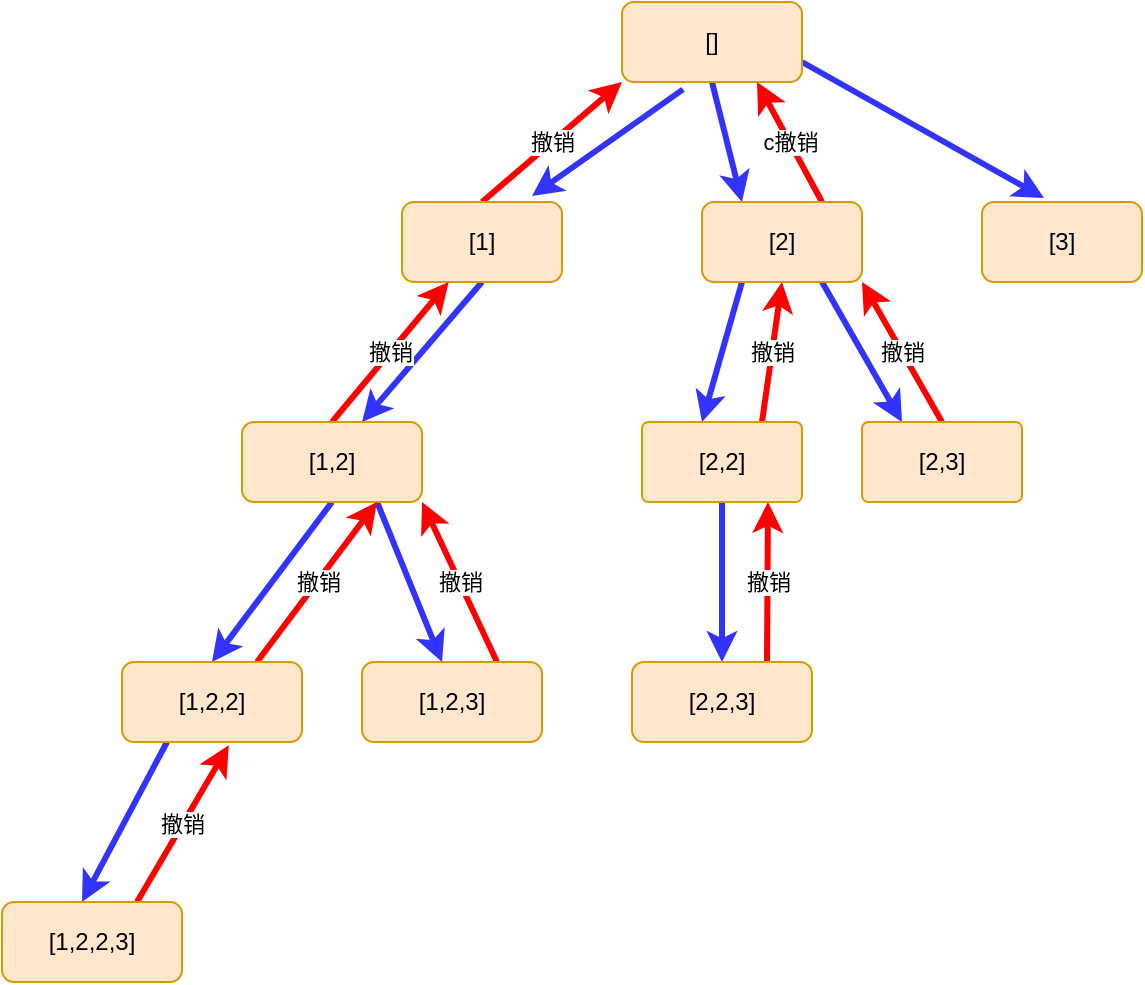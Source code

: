 <mxfile version="14.6.12" type="github">
  <diagram id="Dqtv4yzg9Sx5hA2wT-ZQ" name="第 1 页">
    <mxGraphModel dx="1158" dy="614" grid="1" gridSize="10" guides="1" tooltips="1" connect="1" arrows="1" fold="1" page="1" pageScale="1" pageWidth="827" pageHeight="1169" math="0" shadow="0">
      <root>
        <mxCell id="0" />
        <mxCell id="1" parent="0" />
        <mxCell id="f1vREz1tMnIhVN8w-E6A-22" style="edgeStyle=none;rounded=0;orthogonalLoop=1;jettySize=auto;html=1;exitX=0.339;exitY=1.092;exitDx=0;exitDy=0;strokeColor=#3333FF;strokeWidth=3;exitPerimeter=0;" edge="1" parent="1" source="f1vREz1tMnIhVN8w-E6A-2">
          <mxGeometry relative="1" as="geometry">
            <mxPoint x="305" y="167" as="targetPoint" />
            <Array as="points">
              <mxPoint x="305" y="167" />
            </Array>
          </mxGeometry>
        </mxCell>
        <mxCell id="f1vREz1tMnIhVN8w-E6A-37" style="edgeStyle=none;rounded=0;orthogonalLoop=1;jettySize=auto;html=1;exitX=0.5;exitY=1;exitDx=0;exitDy=0;strokeWidth=3;strokeColor=#3333FF;" edge="1" parent="1" source="f1vREz1tMnIhVN8w-E6A-2">
          <mxGeometry relative="1" as="geometry">
            <mxPoint x="410" y="170" as="targetPoint" />
          </mxGeometry>
        </mxCell>
        <mxCell id="f1vREz1tMnIhVN8w-E6A-53" style="edgeStyle=none;rounded=0;orthogonalLoop=1;jettySize=auto;html=1;exitX=1;exitY=0.75;exitDx=0;exitDy=0;strokeWidth=3;strokeColor=#3333FF;entryX=0.388;entryY=-0.05;entryDx=0;entryDy=0;entryPerimeter=0;" edge="1" parent="1" source="f1vREz1tMnIhVN8w-E6A-2" target="f1vREz1tMnIhVN8w-E6A-54">
          <mxGeometry relative="1" as="geometry">
            <mxPoint x="540" y="160" as="targetPoint" />
          </mxGeometry>
        </mxCell>
        <mxCell id="f1vREz1tMnIhVN8w-E6A-2" value="[]" style="rounded=1;whiteSpace=wrap;html=1;fillColor=#ffe6cc;strokeColor=#d79b00;" vertex="1" parent="1">
          <mxGeometry x="350" y="70" width="90" height="40" as="geometry" />
        </mxCell>
        <mxCell id="f1vREz1tMnIhVN8w-E6A-8" style="edgeStyle=none;rounded=0;orthogonalLoop=1;jettySize=auto;html=1;exitX=0.5;exitY=1;exitDx=0;exitDy=0;strokeColor=#3333FF;strokeWidth=3;" edge="1" parent="1" source="f1vREz1tMnIhVN8w-E6A-7">
          <mxGeometry relative="1" as="geometry">
            <mxPoint x="220" y="280" as="targetPoint" />
          </mxGeometry>
        </mxCell>
        <mxCell id="f1vREz1tMnIhVN8w-E6A-36" value="撤销" style="edgeStyle=none;rounded=0;orthogonalLoop=1;jettySize=auto;html=1;exitX=0.5;exitY=0;exitDx=0;exitDy=0;entryX=0;entryY=1;entryDx=0;entryDy=0;strokeColor=#FF0000;strokeWidth=3;" edge="1" parent="1" source="f1vREz1tMnIhVN8w-E6A-7" target="f1vREz1tMnIhVN8w-E6A-2">
          <mxGeometry relative="1" as="geometry" />
        </mxCell>
        <mxCell id="f1vREz1tMnIhVN8w-E6A-7" value="[1]" style="rounded=1;whiteSpace=wrap;html=1;fillColor=#ffe6cc;strokeColor=#d79b00;" vertex="1" parent="1">
          <mxGeometry x="240" y="170" width="80" height="40" as="geometry" />
        </mxCell>
        <mxCell id="f1vREz1tMnIhVN8w-E6A-23" style="edgeStyle=none;rounded=0;orthogonalLoop=1;jettySize=auto;html=1;exitX=0.5;exitY=1;exitDx=0;exitDy=0;strokeColor=#3333FF;strokeWidth=3;entryX=0.5;entryY=0;entryDx=0;entryDy=0;" edge="1" parent="1" source="f1vREz1tMnIhVN8w-E6A-9" target="f1vREz1tMnIhVN8w-E6A-24">
          <mxGeometry relative="1" as="geometry">
            <mxPoint x="140" y="410" as="targetPoint" />
          </mxGeometry>
        </mxCell>
        <mxCell id="f1vREz1tMnIhVN8w-E6A-31" style="edgeStyle=none;rounded=0;orthogonalLoop=1;jettySize=auto;html=1;exitX=0.75;exitY=1;exitDx=0;exitDy=0;strokeWidth=3;strokeColor=#3333FF;" edge="1" parent="1" source="f1vREz1tMnIhVN8w-E6A-9">
          <mxGeometry relative="1" as="geometry">
            <mxPoint x="260" y="400" as="targetPoint" />
          </mxGeometry>
        </mxCell>
        <mxCell id="f1vREz1tMnIhVN8w-E6A-34" value="撤销" style="edgeStyle=none;rounded=0;orthogonalLoop=1;jettySize=auto;html=1;exitX=0.5;exitY=0;exitDx=0;exitDy=0;strokeColor=#FF0000;strokeWidth=3;" edge="1" parent="1" source="f1vREz1tMnIhVN8w-E6A-9" target="f1vREz1tMnIhVN8w-E6A-7">
          <mxGeometry relative="1" as="geometry">
            <Array as="points" />
          </mxGeometry>
        </mxCell>
        <mxCell id="f1vREz1tMnIhVN8w-E6A-9" value="[1,2]" style="rounded=1;whiteSpace=wrap;html=1;fillColor=#ffe6cc;strokeColor=#d79b00;" vertex="1" parent="1">
          <mxGeometry x="160" y="280" width="90" height="40" as="geometry" />
        </mxCell>
        <mxCell id="f1vREz1tMnIhVN8w-E6A-26" style="edgeStyle=none;rounded=0;orthogonalLoop=1;jettySize=auto;html=1;exitX=0.25;exitY=1;exitDx=0;exitDy=0;strokeColor=#3333FF;strokeWidth=3;" edge="1" parent="1" source="f1vREz1tMnIhVN8w-E6A-24">
          <mxGeometry relative="1" as="geometry">
            <mxPoint x="80" y="520" as="targetPoint" />
          </mxGeometry>
        </mxCell>
        <mxCell id="f1vREz1tMnIhVN8w-E6A-30" value="撤销" style="edgeStyle=none;rounded=0;orthogonalLoop=1;jettySize=auto;html=1;exitX=0.75;exitY=0;exitDx=0;exitDy=0;entryX=0.75;entryY=1;entryDx=0;entryDy=0;strokeColor=#FF0000;strokeWidth=3;" edge="1" parent="1" source="f1vREz1tMnIhVN8w-E6A-24" target="f1vREz1tMnIhVN8w-E6A-9">
          <mxGeometry relative="1" as="geometry" />
        </mxCell>
        <mxCell id="f1vREz1tMnIhVN8w-E6A-24" value="[1,2,2]" style="rounded=1;whiteSpace=wrap;html=1;fillColor=#ffe6cc;strokeColor=#d79b00;" vertex="1" parent="1">
          <mxGeometry x="100" y="400" width="90" height="40" as="geometry" />
        </mxCell>
        <mxCell id="f1vREz1tMnIhVN8w-E6A-29" value="撤销" style="edgeStyle=none;rounded=0;orthogonalLoop=1;jettySize=auto;html=1;exitX=0.75;exitY=0;exitDx=0;exitDy=0;entryX=0.593;entryY=1.042;entryDx=0;entryDy=0;entryPerimeter=0;strokeWidth=3;strokeColor=#FF0000;" edge="1" parent="1" source="f1vREz1tMnIhVN8w-E6A-27" target="f1vREz1tMnIhVN8w-E6A-24">
          <mxGeometry relative="1" as="geometry" />
        </mxCell>
        <mxCell id="f1vREz1tMnIhVN8w-E6A-27" value="[1,2,2,3]" style="rounded=1;whiteSpace=wrap;html=1;fillColor=#ffe6cc;strokeColor=#d79b00;" vertex="1" parent="1">
          <mxGeometry x="40" y="520" width="90" height="40" as="geometry" />
        </mxCell>
        <mxCell id="f1vREz1tMnIhVN8w-E6A-33" value="撤销" style="edgeStyle=none;rounded=0;orthogonalLoop=1;jettySize=auto;html=1;exitX=0.75;exitY=0;exitDx=0;exitDy=0;entryX=1;entryY=1;entryDx=0;entryDy=0;strokeWidth=3;strokeColor=#FF0000;" edge="1" parent="1" source="f1vREz1tMnIhVN8w-E6A-32" target="f1vREz1tMnIhVN8w-E6A-9">
          <mxGeometry relative="1" as="geometry" />
        </mxCell>
        <mxCell id="f1vREz1tMnIhVN8w-E6A-32" value="[1,2,3]" style="rounded=1;whiteSpace=wrap;html=1;fillColor=#ffe6cc;strokeColor=#d79b00;" vertex="1" parent="1">
          <mxGeometry x="220" y="400" width="90" height="40" as="geometry" />
        </mxCell>
        <mxCell id="f1vREz1tMnIhVN8w-E6A-40" style="edgeStyle=none;rounded=0;orthogonalLoop=1;jettySize=auto;html=1;exitX=0.25;exitY=1;exitDx=0;exitDy=0;strokeColor=#3333FF;strokeWidth=3;" edge="1" parent="1" source="f1vREz1tMnIhVN8w-E6A-39">
          <mxGeometry relative="1" as="geometry">
            <mxPoint x="390" y="280" as="targetPoint" />
          </mxGeometry>
        </mxCell>
        <mxCell id="f1vREz1tMnIhVN8w-E6A-49" style="edgeStyle=none;rounded=0;orthogonalLoop=1;jettySize=auto;html=1;exitX=0.75;exitY=1;exitDx=0;exitDy=0;strokeWidth=3;strokeColor=#3333FF;" edge="1" parent="1" source="f1vREz1tMnIhVN8w-E6A-39">
          <mxGeometry relative="1" as="geometry">
            <mxPoint x="490" y="280" as="targetPoint" />
          </mxGeometry>
        </mxCell>
        <mxCell id="f1vREz1tMnIhVN8w-E6A-52" value="c撤销" style="edgeStyle=none;rounded=0;orthogonalLoop=1;jettySize=auto;html=1;exitX=0.75;exitY=0;exitDx=0;exitDy=0;entryX=0.75;entryY=1;entryDx=0;entryDy=0;strokeColor=#FF0000;strokeWidth=3;" edge="1" parent="1" source="f1vREz1tMnIhVN8w-E6A-39" target="f1vREz1tMnIhVN8w-E6A-2">
          <mxGeometry relative="1" as="geometry" />
        </mxCell>
        <mxCell id="f1vREz1tMnIhVN8w-E6A-39" value="[2]" style="rounded=1;whiteSpace=wrap;html=1;fillColor=#ffe6cc;strokeColor=#d79b00;" vertex="1" parent="1">
          <mxGeometry x="390" y="170" width="80" height="40" as="geometry" />
        </mxCell>
        <mxCell id="f1vREz1tMnIhVN8w-E6A-44" style="edgeStyle=none;rounded=0;orthogonalLoop=1;jettySize=auto;html=1;exitX=0.5;exitY=1;exitDx=0;exitDy=0;strokeColor=#3333FF;strokeWidth=3;entryX=0.5;entryY=0;entryDx=0;entryDy=0;" edge="1" parent="1" source="f1vREz1tMnIhVN8w-E6A-43" target="f1vREz1tMnIhVN8w-E6A-45">
          <mxGeometry relative="1" as="geometry">
            <mxPoint x="400" y="390" as="targetPoint" />
          </mxGeometry>
        </mxCell>
        <mxCell id="f1vREz1tMnIhVN8w-E6A-48" value="撤销" style="edgeStyle=none;rounded=0;orthogonalLoop=1;jettySize=auto;html=1;exitX=0.75;exitY=0;exitDx=0;exitDy=0;entryX=0.5;entryY=1;entryDx=0;entryDy=0;strokeColor=#FF0000;strokeWidth=3;" edge="1" parent="1" source="f1vREz1tMnIhVN8w-E6A-43" target="f1vREz1tMnIhVN8w-E6A-39">
          <mxGeometry relative="1" as="geometry" />
        </mxCell>
        <mxCell id="f1vREz1tMnIhVN8w-E6A-43" value="[2,2]" style="rounded=1;whiteSpace=wrap;html=1;fillColor=#ffe6cc;strokeColor=#d79b00;arcSize=8;" vertex="1" parent="1">
          <mxGeometry x="360" y="280" width="80" height="40" as="geometry" />
        </mxCell>
        <mxCell id="f1vREz1tMnIhVN8w-E6A-47" value="撤销" style="edgeStyle=none;rounded=0;orthogonalLoop=1;jettySize=auto;html=1;exitX=0.75;exitY=0;exitDx=0;exitDy=0;strokeWidth=3;strokeColor=#FF0000;" edge="1" parent="1" source="f1vREz1tMnIhVN8w-E6A-45">
          <mxGeometry relative="1" as="geometry">
            <mxPoint x="423" y="320" as="targetPoint" />
          </mxGeometry>
        </mxCell>
        <mxCell id="f1vREz1tMnIhVN8w-E6A-45" value="[2,2,3]" style="rounded=1;whiteSpace=wrap;html=1;fillColor=#ffe6cc;strokeColor=#d79b00;" vertex="1" parent="1">
          <mxGeometry x="355" y="400" width="90" height="40" as="geometry" />
        </mxCell>
        <mxCell id="f1vREz1tMnIhVN8w-E6A-51" value="撤销" style="edgeStyle=none;rounded=0;orthogonalLoop=1;jettySize=auto;html=1;exitX=0.5;exitY=0;exitDx=0;exitDy=0;entryX=1;entryY=1;entryDx=0;entryDy=0;strokeWidth=3;strokeColor=#FF0000;" edge="1" parent="1" source="f1vREz1tMnIhVN8w-E6A-50" target="f1vREz1tMnIhVN8w-E6A-39">
          <mxGeometry relative="1" as="geometry" />
        </mxCell>
        <mxCell id="f1vREz1tMnIhVN8w-E6A-50" value="[2,3]" style="rounded=1;whiteSpace=wrap;html=1;fillColor=#ffe6cc;strokeColor=#d79b00;arcSize=8;" vertex="1" parent="1">
          <mxGeometry x="470" y="280" width="80" height="40" as="geometry" />
        </mxCell>
        <mxCell id="f1vREz1tMnIhVN8w-E6A-54" value="[3]" style="rounded=1;whiteSpace=wrap;html=1;fillColor=#ffe6cc;strokeColor=#d79b00;" vertex="1" parent="1">
          <mxGeometry x="530" y="170" width="80" height="40" as="geometry" />
        </mxCell>
      </root>
    </mxGraphModel>
  </diagram>
</mxfile>
